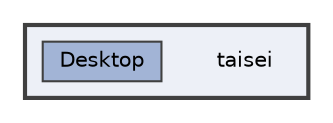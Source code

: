 digraph "C:/Users/taisei"
{
 // LATEX_PDF_SIZE
  bgcolor="transparent";
  edge [fontname=Helvetica,fontsize=10,labelfontname=Helvetica,labelfontsize=10];
  node [fontname=Helvetica,fontsize=10,shape=box,height=0.2,width=0.4];
  compound=true
  subgraph clusterdir_3e39726e690a9cbb0144a2e08f65c1d0 {
    graph [ bgcolor="#edf0f7", pencolor="grey25", label="", fontname=Helvetica,fontsize=10 style="filled,bold", URL="dir_3e39726e690a9cbb0144a2e08f65c1d0.html",tooltip=""]
    dir_3e39726e690a9cbb0144a2e08f65c1d0 [shape=plaintext, label="taisei"];
  dir_fd65c0cbe15c6f5e78b6871b756c3f34 [label="Desktop", fillcolor="#a2b4d6", color="grey25", style="filled", URL="dir_fd65c0cbe15c6f5e78b6871b756c3f34.html",tooltip=""];
  }
}
